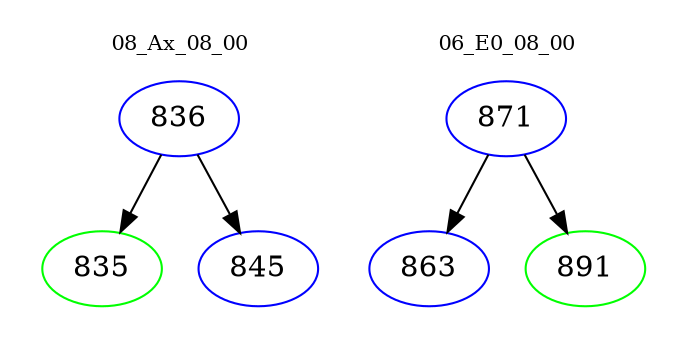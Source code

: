 digraph{
subgraph cluster_0 {
color = white
label = "08_Ax_08_00";
fontsize=10;
T0_836 [label="836", color="blue"]
T0_836 -> T0_835 [color="black"]
T0_835 [label="835", color="green"]
T0_836 -> T0_845 [color="black"]
T0_845 [label="845", color="blue"]
}
subgraph cluster_1 {
color = white
label = "06_E0_08_00";
fontsize=10;
T1_871 [label="871", color="blue"]
T1_871 -> T1_863 [color="black"]
T1_863 [label="863", color="blue"]
T1_871 -> T1_891 [color="black"]
T1_891 [label="891", color="green"]
}
}
